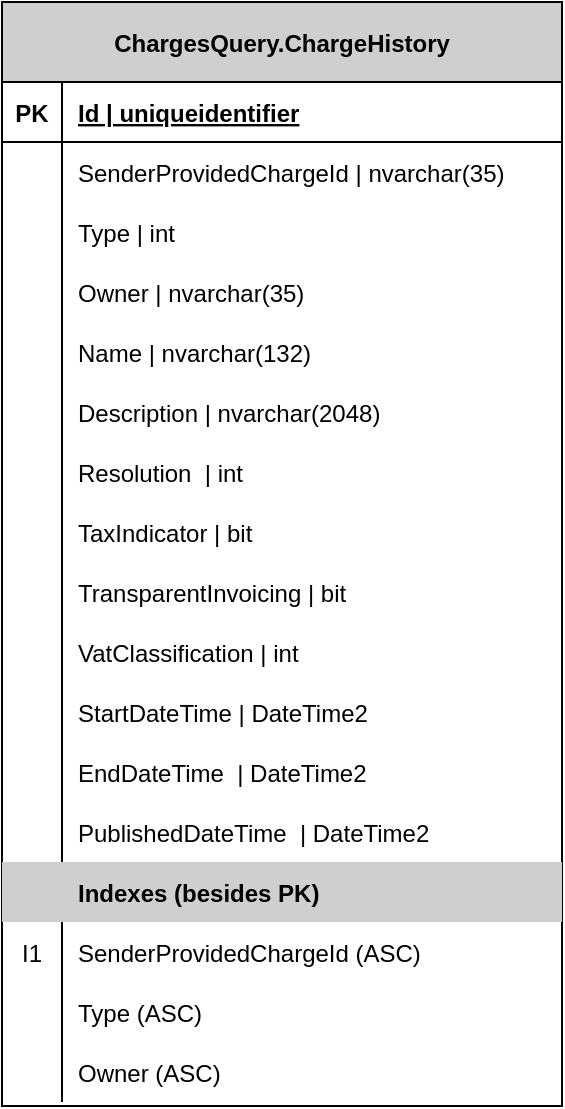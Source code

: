 <mxfile version="20.2.3" type="device"><diagram id="sgdnK7etWv4Pxq6hy_MA" name="Page-1"><mxGraphModel dx="1550" dy="937" grid="1" gridSize="10" guides="1" tooltips="1" connect="1" arrows="1" fold="1" page="1" pageScale="1" pageWidth="800" pageHeight="800" math="0" shadow="0"><root><mxCell id="0"/><mxCell id="1" parent="0"/><mxCell id="iGCw9Ii7lR2LzA8I15Yc-1" value="ChargesQuery.ChargeHistory" style="shape=table;startSize=40;container=1;collapsible=1;childLayout=tableLayout;fixedRows=1;rowLines=0;fontStyle=1;align=center;resizeLast=1;fillColor=#CFCFCF;" parent="1" vertex="1"><mxGeometry x="270" y="60" width="280" height="552" as="geometry"/></mxCell><mxCell id="iGCw9Ii7lR2LzA8I15Yc-2" value="" style="shape=partialRectangle;collapsible=0;dropTarget=0;pointerEvents=0;fillColor=none;top=0;left=0;bottom=1;right=0;points=[[0,0.5],[1,0.5]];portConstraint=eastwest;" parent="iGCw9Ii7lR2LzA8I15Yc-1" vertex="1"><mxGeometry y="40" width="280" height="30" as="geometry"/></mxCell><mxCell id="iGCw9Ii7lR2LzA8I15Yc-3" value="PK" style="shape=partialRectangle;connectable=0;fillColor=none;top=0;left=0;bottom=0;right=0;fontStyle=1;overflow=hidden;" parent="iGCw9Ii7lR2LzA8I15Yc-2" vertex="1"><mxGeometry width="30" height="30" as="geometry"><mxRectangle width="30" height="30" as="alternateBounds"/></mxGeometry></mxCell><mxCell id="iGCw9Ii7lR2LzA8I15Yc-4" value="Id | uniqueidentifier" style="shape=partialRectangle;connectable=0;fillColor=none;top=0;left=0;bottom=0;right=0;align=left;spacingLeft=6;fontStyle=5;overflow=hidden;" parent="iGCw9Ii7lR2LzA8I15Yc-2" vertex="1"><mxGeometry x="30" width="250" height="30" as="geometry"><mxRectangle width="250" height="30" as="alternateBounds"/></mxGeometry></mxCell><mxCell id="iGCw9Ii7lR2LzA8I15Yc-5" value="" style="shape=partialRectangle;collapsible=0;dropTarget=0;pointerEvents=0;fillColor=none;top=0;left=0;bottom=0;right=0;points=[[0,0.5],[1,0.5]];portConstraint=eastwest;" parent="iGCw9Ii7lR2LzA8I15Yc-1" vertex="1"><mxGeometry y="70" width="280" height="30" as="geometry"/></mxCell><mxCell id="iGCw9Ii7lR2LzA8I15Yc-6" value="" style="shape=partialRectangle;connectable=0;fillColor=none;top=0;left=0;bottom=0;right=0;editable=1;overflow=hidden;" parent="iGCw9Ii7lR2LzA8I15Yc-5" vertex="1"><mxGeometry width="30" height="30" as="geometry"><mxRectangle width="30" height="30" as="alternateBounds"/></mxGeometry></mxCell><mxCell id="iGCw9Ii7lR2LzA8I15Yc-7" value="SenderProvidedChargeId | nvarchar(35)" style="shape=partialRectangle;connectable=0;fillColor=none;top=0;left=0;bottom=0;right=0;align=left;spacingLeft=6;overflow=hidden;" parent="iGCw9Ii7lR2LzA8I15Yc-5" vertex="1"><mxGeometry x="30" width="250" height="30" as="geometry"><mxRectangle width="250" height="30" as="alternateBounds"/></mxGeometry></mxCell><mxCell id="iGCw9Ii7lR2LzA8I15Yc-8" value="" style="shape=partialRectangle;collapsible=0;dropTarget=0;pointerEvents=0;fillColor=none;top=0;left=0;bottom=0;right=0;points=[[0,0.5],[1,0.5]];portConstraint=eastwest;" parent="iGCw9Ii7lR2LzA8I15Yc-1" vertex="1"><mxGeometry y="100" width="280" height="30" as="geometry"/></mxCell><mxCell id="iGCw9Ii7lR2LzA8I15Yc-9" value="" style="shape=partialRectangle;connectable=0;fillColor=none;top=0;left=0;bottom=0;right=0;editable=1;overflow=hidden;" parent="iGCw9Ii7lR2LzA8I15Yc-8" vertex="1"><mxGeometry width="30" height="30" as="geometry"><mxRectangle width="30" height="30" as="alternateBounds"/></mxGeometry></mxCell><mxCell id="iGCw9Ii7lR2LzA8I15Yc-10" value="Type | int" style="shape=partialRectangle;connectable=0;fillColor=none;top=0;left=0;bottom=0;right=0;align=left;spacingLeft=6;overflow=hidden;" parent="iGCw9Ii7lR2LzA8I15Yc-8" vertex="1"><mxGeometry x="30" width="250" height="30" as="geometry"><mxRectangle width="250" height="30" as="alternateBounds"/></mxGeometry></mxCell><mxCell id="iGCw9Ii7lR2LzA8I15Yc-11" style="shape=partialRectangle;collapsible=0;dropTarget=0;pointerEvents=0;fillColor=none;top=0;left=0;bottom=0;right=0;points=[[0,0.5],[1,0.5]];portConstraint=eastwest;" parent="iGCw9Ii7lR2LzA8I15Yc-1" vertex="1"><mxGeometry y="130" width="280" height="30" as="geometry"/></mxCell><mxCell id="iGCw9Ii7lR2LzA8I15Yc-12" value="" style="shape=partialRectangle;connectable=0;fillColor=none;top=0;left=0;bottom=0;right=0;editable=1;overflow=hidden;" parent="iGCw9Ii7lR2LzA8I15Yc-11" vertex="1"><mxGeometry width="30" height="30" as="geometry"><mxRectangle width="30" height="30" as="alternateBounds"/></mxGeometry></mxCell><mxCell id="iGCw9Ii7lR2LzA8I15Yc-13" value="Owner | nvarchar(35) " style="shape=partialRectangle;connectable=0;fillColor=none;top=0;left=0;bottom=0;right=0;align=left;spacingLeft=6;overflow=hidden;" parent="iGCw9Ii7lR2LzA8I15Yc-11" vertex="1"><mxGeometry x="30" width="250" height="30" as="geometry"><mxRectangle width="250" height="30" as="alternateBounds"/></mxGeometry></mxCell><mxCell id="iGCw9Ii7lR2LzA8I15Yc-41" style="shape=partialRectangle;collapsible=0;dropTarget=0;pointerEvents=0;fillColor=none;top=0;left=0;bottom=0;right=0;points=[[0,0.5],[1,0.5]];portConstraint=eastwest;" parent="iGCw9Ii7lR2LzA8I15Yc-1" vertex="1"><mxGeometry y="160" width="280" height="30" as="geometry"/></mxCell><mxCell id="iGCw9Ii7lR2LzA8I15Yc-42" style="shape=partialRectangle;connectable=0;fillColor=none;top=0;left=0;bottom=0;right=0;editable=1;overflow=hidden;" parent="iGCw9Ii7lR2LzA8I15Yc-41" vertex="1"><mxGeometry width="30" height="30" as="geometry"><mxRectangle width="30" height="30" as="alternateBounds"/></mxGeometry></mxCell><mxCell id="iGCw9Ii7lR2LzA8I15Yc-43" value="Name | nvarchar(132)" style="shape=partialRectangle;connectable=0;fillColor=none;top=0;left=0;bottom=0;right=0;align=left;spacingLeft=6;overflow=hidden;" parent="iGCw9Ii7lR2LzA8I15Yc-41" vertex="1"><mxGeometry x="30" width="250" height="30" as="geometry"><mxRectangle width="250" height="30" as="alternateBounds"/></mxGeometry></mxCell><mxCell id="iGCw9Ii7lR2LzA8I15Yc-44" style="shape=partialRectangle;collapsible=0;dropTarget=0;pointerEvents=0;fillColor=none;top=0;left=0;bottom=0;right=0;points=[[0,0.5],[1,0.5]];portConstraint=eastwest;" parent="iGCw9Ii7lR2LzA8I15Yc-1" vertex="1"><mxGeometry y="190" width="280" height="30" as="geometry"/></mxCell><mxCell id="iGCw9Ii7lR2LzA8I15Yc-45" style="shape=partialRectangle;connectable=0;fillColor=none;top=0;left=0;bottom=0;right=0;editable=1;overflow=hidden;" parent="iGCw9Ii7lR2LzA8I15Yc-44" vertex="1"><mxGeometry width="30" height="30" as="geometry"><mxRectangle width="30" height="30" as="alternateBounds"/></mxGeometry></mxCell><mxCell id="iGCw9Ii7lR2LzA8I15Yc-46" value="Description | nvarchar(2048)" style="shape=partialRectangle;connectable=0;fillColor=none;top=0;left=0;bottom=0;right=0;align=left;spacingLeft=6;overflow=hidden;" parent="iGCw9Ii7lR2LzA8I15Yc-44" vertex="1"><mxGeometry x="30" width="250" height="30" as="geometry"><mxRectangle width="250" height="30" as="alternateBounds"/></mxGeometry></mxCell><mxCell id="iGCw9Ii7lR2LzA8I15Yc-47" style="shape=partialRectangle;collapsible=0;dropTarget=0;pointerEvents=0;fillColor=none;top=0;left=0;bottom=0;right=0;points=[[0,0.5],[1,0.5]];portConstraint=eastwest;" parent="iGCw9Ii7lR2LzA8I15Yc-1" vertex="1"><mxGeometry y="220" width="280" height="30" as="geometry"/></mxCell><mxCell id="iGCw9Ii7lR2LzA8I15Yc-48" style="shape=partialRectangle;connectable=0;fillColor=none;top=0;left=0;bottom=0;right=0;editable=1;overflow=hidden;" parent="iGCw9Ii7lR2LzA8I15Yc-47" vertex="1"><mxGeometry width="30" height="30" as="geometry"><mxRectangle width="30" height="30" as="alternateBounds"/></mxGeometry></mxCell><mxCell id="iGCw9Ii7lR2LzA8I15Yc-49" value="Resolution  | int" style="shape=partialRectangle;connectable=0;fillColor=none;top=0;left=0;bottom=0;right=0;align=left;spacingLeft=6;overflow=hidden;" parent="iGCw9Ii7lR2LzA8I15Yc-47" vertex="1"><mxGeometry x="30" width="250" height="30" as="geometry"><mxRectangle width="250" height="30" as="alternateBounds"/></mxGeometry></mxCell><mxCell id="iGCw9Ii7lR2LzA8I15Yc-14" style="shape=partialRectangle;collapsible=0;dropTarget=0;pointerEvents=0;fillColor=none;top=0;left=0;bottom=0;right=0;points=[[0,0.5],[1,0.5]];portConstraint=eastwest;" parent="iGCw9Ii7lR2LzA8I15Yc-1" vertex="1"><mxGeometry y="250" width="280" height="30" as="geometry"/></mxCell><mxCell id="iGCw9Ii7lR2LzA8I15Yc-15" style="shape=partialRectangle;connectable=0;fillColor=none;top=0;left=0;bottom=0;right=0;editable=1;overflow=hidden;" parent="iGCw9Ii7lR2LzA8I15Yc-14" vertex="1"><mxGeometry width="30" height="30" as="geometry"><mxRectangle width="30" height="30" as="alternateBounds"/></mxGeometry></mxCell><mxCell id="iGCw9Ii7lR2LzA8I15Yc-16" value="TaxIndicator | bit" style="shape=partialRectangle;connectable=0;fillColor=none;top=0;left=0;bottom=0;right=0;align=left;spacingLeft=6;overflow=hidden;" parent="iGCw9Ii7lR2LzA8I15Yc-14" vertex="1"><mxGeometry x="30" width="250" height="30" as="geometry"><mxRectangle width="250" height="30" as="alternateBounds"/></mxGeometry></mxCell><mxCell id="iGCw9Ii7lR2LzA8I15Yc-17" style="shape=partialRectangle;collapsible=0;dropTarget=0;pointerEvents=0;fillColor=none;top=0;left=0;bottom=0;right=0;points=[[0,0.5],[1,0.5]];portConstraint=eastwest;" parent="iGCw9Ii7lR2LzA8I15Yc-1" vertex="1"><mxGeometry y="280" width="280" height="30" as="geometry"/></mxCell><mxCell id="iGCw9Ii7lR2LzA8I15Yc-18" style="shape=partialRectangle;connectable=0;fillColor=none;top=0;left=0;bottom=0;right=0;editable=1;overflow=hidden;" parent="iGCw9Ii7lR2LzA8I15Yc-17" vertex="1"><mxGeometry width="30" height="30" as="geometry"><mxRectangle width="30" height="30" as="alternateBounds"/></mxGeometry></mxCell><mxCell id="iGCw9Ii7lR2LzA8I15Yc-19" value="TransparentInvoicing | bit" style="shape=partialRectangle;connectable=0;fillColor=none;top=0;left=0;bottom=0;right=0;align=left;spacingLeft=6;overflow=hidden;" parent="iGCw9Ii7lR2LzA8I15Yc-17" vertex="1"><mxGeometry x="30" width="250" height="30" as="geometry"><mxRectangle width="250" height="30" as="alternateBounds"/></mxGeometry></mxCell><mxCell id="iGCw9Ii7lR2LzA8I15Yc-38" style="shape=partialRectangle;collapsible=0;dropTarget=0;pointerEvents=0;fillColor=none;top=0;left=0;bottom=0;right=0;points=[[0,0.5],[1,0.5]];portConstraint=eastwest;" parent="iGCw9Ii7lR2LzA8I15Yc-1" vertex="1"><mxGeometry y="310" width="280" height="30" as="geometry"/></mxCell><mxCell id="iGCw9Ii7lR2LzA8I15Yc-39" value="" style="shape=partialRectangle;connectable=0;fillColor=none;top=0;left=0;bottom=0;right=0;editable=1;overflow=hidden;" parent="iGCw9Ii7lR2LzA8I15Yc-38" vertex="1"><mxGeometry width="30" height="30" as="geometry"><mxRectangle width="30" height="30" as="alternateBounds"/></mxGeometry></mxCell><mxCell id="iGCw9Ii7lR2LzA8I15Yc-40" value="VatClassification | int" style="shape=partialRectangle;connectable=0;fillColor=none;top=0;left=0;bottom=0;right=0;align=left;spacingLeft=6;overflow=hidden;" parent="iGCw9Ii7lR2LzA8I15Yc-38" vertex="1"><mxGeometry x="30" width="250" height="30" as="geometry"><mxRectangle width="250" height="30" as="alternateBounds"/></mxGeometry></mxCell><mxCell id="iGCw9Ii7lR2LzA8I15Yc-23" style="shape=partialRectangle;collapsible=0;dropTarget=0;pointerEvents=0;fillColor=none;top=0;left=0;bottom=0;right=0;points=[[0,0.5],[1,0.5]];portConstraint=eastwest;" parent="iGCw9Ii7lR2LzA8I15Yc-1" vertex="1"><mxGeometry y="340" width="280" height="30" as="geometry"/></mxCell><mxCell id="iGCw9Ii7lR2LzA8I15Yc-24" value="" style="shape=partialRectangle;connectable=0;fillColor=none;top=0;left=0;bottom=0;right=0;editable=1;overflow=hidden;" parent="iGCw9Ii7lR2LzA8I15Yc-23" vertex="1"><mxGeometry width="30" height="30" as="geometry"><mxRectangle width="30" height="30" as="alternateBounds"/></mxGeometry></mxCell><mxCell id="iGCw9Ii7lR2LzA8I15Yc-25" value="StartDateTime | DateTime2" style="shape=partialRectangle;connectable=0;fillColor=none;top=0;left=0;bottom=0;right=0;align=left;spacingLeft=6;overflow=hidden;" parent="iGCw9Ii7lR2LzA8I15Yc-23" vertex="1"><mxGeometry x="30" width="250" height="30" as="geometry"><mxRectangle width="250" height="30" as="alternateBounds"/></mxGeometry></mxCell><mxCell id="iGCw9Ii7lR2LzA8I15Yc-59" style="shape=partialRectangle;collapsible=0;dropTarget=0;pointerEvents=0;fillColor=none;top=0;left=0;bottom=0;right=0;points=[[0,0.5],[1,0.5]];portConstraint=eastwest;" parent="iGCw9Ii7lR2LzA8I15Yc-1" vertex="1"><mxGeometry y="370" width="280" height="30" as="geometry"/></mxCell><mxCell id="iGCw9Ii7lR2LzA8I15Yc-60" style="shape=partialRectangle;connectable=0;fillColor=none;top=0;left=0;bottom=0;right=0;editable=1;overflow=hidden;" parent="iGCw9Ii7lR2LzA8I15Yc-59" vertex="1"><mxGeometry width="30" height="30" as="geometry"><mxRectangle width="30" height="30" as="alternateBounds"/></mxGeometry></mxCell><mxCell id="iGCw9Ii7lR2LzA8I15Yc-61" value="EndDateTime  | DateTime2" style="shape=partialRectangle;connectable=0;fillColor=none;top=0;left=0;bottom=0;right=0;align=left;spacingLeft=6;overflow=hidden;" parent="iGCw9Ii7lR2LzA8I15Yc-59" vertex="1"><mxGeometry x="30" width="250" height="30" as="geometry"><mxRectangle width="250" height="30" as="alternateBounds"/></mxGeometry></mxCell><mxCell id="iGCw9Ii7lR2LzA8I15Yc-56" style="shape=partialRectangle;collapsible=0;dropTarget=0;pointerEvents=0;fillColor=none;top=0;left=0;bottom=0;right=0;points=[[0,0.5],[1,0.5]];portConstraint=eastwest;" parent="iGCw9Ii7lR2LzA8I15Yc-1" vertex="1"><mxGeometry y="400" width="280" height="30" as="geometry"/></mxCell><mxCell id="iGCw9Ii7lR2LzA8I15Yc-57" style="shape=partialRectangle;connectable=0;fillColor=none;top=0;left=0;bottom=0;right=0;editable=1;overflow=hidden;" parent="iGCw9Ii7lR2LzA8I15Yc-56" vertex="1"><mxGeometry width="30" height="30" as="geometry"><mxRectangle width="30" height="30" as="alternateBounds"/></mxGeometry></mxCell><mxCell id="iGCw9Ii7lR2LzA8I15Yc-58" value="PublishedDateTime  | DateTime2" style="shape=partialRectangle;connectable=0;fillColor=none;top=0;left=0;bottom=0;right=0;align=left;spacingLeft=6;overflow=hidden;" parent="iGCw9Ii7lR2LzA8I15Yc-56" vertex="1"><mxGeometry x="30" width="250" height="30" as="geometry"><mxRectangle width="250" height="30" as="alternateBounds"/></mxGeometry></mxCell><mxCell id="iGCw9Ii7lR2LzA8I15Yc-26" style="shape=partialRectangle;collapsible=0;dropTarget=0;pointerEvents=0;fillColor=none;top=0;left=0;bottom=0;right=0;points=[[0,0.5],[1,0.5]];portConstraint=eastwest;" parent="iGCw9Ii7lR2LzA8I15Yc-1" vertex="1"><mxGeometry y="430" width="280" height="30" as="geometry"/></mxCell><mxCell id="iGCw9Ii7lR2LzA8I15Yc-27" style="shape=partialRectangle;connectable=0;top=0;left=0;bottom=0;right=0;editable=1;overflow=hidden;fillColor=#CFCFCF;" parent="iGCw9Ii7lR2LzA8I15Yc-26" vertex="1"><mxGeometry width="30" height="30" as="geometry"><mxRectangle width="30" height="30" as="alternateBounds"/></mxGeometry></mxCell><mxCell id="iGCw9Ii7lR2LzA8I15Yc-28" value="Indexes (besides PK)" style="shape=partialRectangle;connectable=0;top=0;left=0;bottom=0;right=0;align=left;spacingLeft=6;overflow=hidden;fillColor=#CFCFCF;fontStyle=1" parent="iGCw9Ii7lR2LzA8I15Yc-26" vertex="1"><mxGeometry x="30" width="250" height="30" as="geometry"><mxRectangle width="250" height="30" as="alternateBounds"/></mxGeometry></mxCell><mxCell id="iGCw9Ii7lR2LzA8I15Yc-29" style="shape=partialRectangle;collapsible=0;dropTarget=0;pointerEvents=0;fillColor=none;top=0;left=0;bottom=0;right=0;points=[[0,0.5],[1,0.5]];portConstraint=eastwest;" parent="iGCw9Ii7lR2LzA8I15Yc-1" vertex="1"><mxGeometry y="460" width="280" height="30" as="geometry"/></mxCell><mxCell id="iGCw9Ii7lR2LzA8I15Yc-30" value="I1" style="shape=partialRectangle;connectable=0;fillColor=none;top=0;left=0;bottom=0;right=0;editable=1;overflow=hidden;" parent="iGCw9Ii7lR2LzA8I15Yc-29" vertex="1"><mxGeometry width="30" height="30" as="geometry"><mxRectangle width="30" height="30" as="alternateBounds"/></mxGeometry></mxCell><mxCell id="iGCw9Ii7lR2LzA8I15Yc-31" value="SenderProvidedChargeId (ASC)" style="shape=partialRectangle;connectable=0;fillColor=none;top=0;left=0;bottom=0;right=0;align=left;spacingLeft=6;overflow=hidden;" parent="iGCw9Ii7lR2LzA8I15Yc-29" vertex="1"><mxGeometry x="30" width="250" height="30" as="geometry"><mxRectangle width="250" height="30" as="alternateBounds"/></mxGeometry></mxCell><mxCell id="iGCw9Ii7lR2LzA8I15Yc-32" style="shape=partialRectangle;collapsible=0;dropTarget=0;pointerEvents=0;fillColor=none;top=0;left=0;bottom=0;right=0;points=[[0,0.5],[1,0.5]];portConstraint=eastwest;" parent="iGCw9Ii7lR2LzA8I15Yc-1" vertex="1"><mxGeometry y="490" width="280" height="30" as="geometry"/></mxCell><mxCell id="iGCw9Ii7lR2LzA8I15Yc-33" style="shape=partialRectangle;connectable=0;fillColor=none;top=0;left=0;bottom=0;right=0;editable=1;overflow=hidden;" parent="iGCw9Ii7lR2LzA8I15Yc-32" vertex="1"><mxGeometry width="30" height="30" as="geometry"><mxRectangle width="30" height="30" as="alternateBounds"/></mxGeometry></mxCell><mxCell id="iGCw9Ii7lR2LzA8I15Yc-34" value="Type (ASC)" style="shape=partialRectangle;connectable=0;fillColor=none;top=0;left=0;bottom=0;right=0;align=left;spacingLeft=6;overflow=hidden;" parent="iGCw9Ii7lR2LzA8I15Yc-32" vertex="1"><mxGeometry x="30" width="250" height="30" as="geometry"><mxRectangle width="250" height="30" as="alternateBounds"/></mxGeometry></mxCell><mxCell id="iGCw9Ii7lR2LzA8I15Yc-35" style="shape=partialRectangle;collapsible=0;dropTarget=0;pointerEvents=0;fillColor=none;top=0;left=0;bottom=0;right=0;points=[[0,0.5],[1,0.5]];portConstraint=eastwest;" parent="iGCw9Ii7lR2LzA8I15Yc-1" vertex="1"><mxGeometry y="520" width="280" height="30" as="geometry"/></mxCell><mxCell id="iGCw9Ii7lR2LzA8I15Yc-36" style="shape=partialRectangle;connectable=0;fillColor=none;top=0;left=0;bottom=0;right=0;editable=1;overflow=hidden;" parent="iGCw9Ii7lR2LzA8I15Yc-35" vertex="1"><mxGeometry width="30" height="30" as="geometry"><mxRectangle width="30" height="30" as="alternateBounds"/></mxGeometry></mxCell><mxCell id="iGCw9Ii7lR2LzA8I15Yc-37" value="Owner (ASC)" style="shape=partialRectangle;connectable=0;fillColor=none;top=0;left=0;bottom=0;right=0;align=left;spacingLeft=6;overflow=hidden;labelBackgroundColor=none;" parent="iGCw9Ii7lR2LzA8I15Yc-35" vertex="1"><mxGeometry x="30" width="250" height="30" as="geometry"><mxRectangle width="250" height="30" as="alternateBounds"/></mxGeometry></mxCell></root></mxGraphModel></diagram></mxfile>